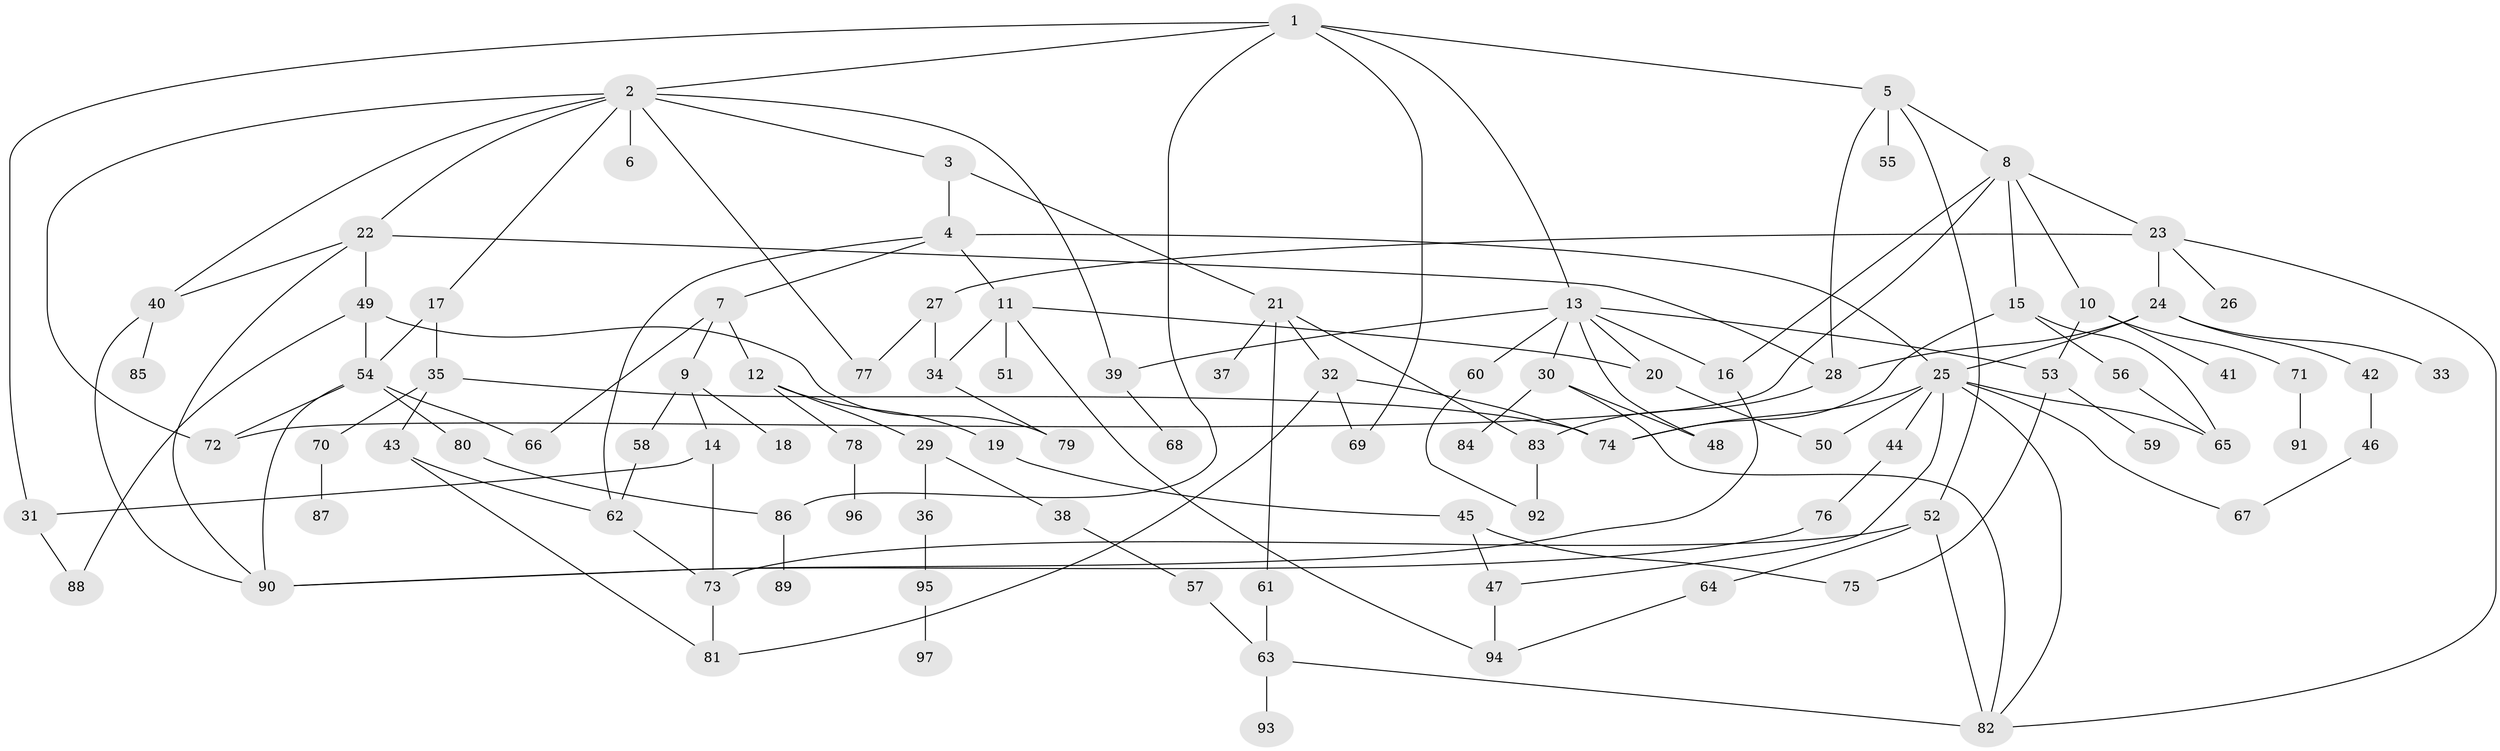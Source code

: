// Generated by graph-tools (version 1.1) at 2025/13/03/09/25 04:13:35]
// undirected, 97 vertices, 144 edges
graph export_dot {
graph [start="1"]
  node [color=gray90,style=filled];
  1;
  2;
  3;
  4;
  5;
  6;
  7;
  8;
  9;
  10;
  11;
  12;
  13;
  14;
  15;
  16;
  17;
  18;
  19;
  20;
  21;
  22;
  23;
  24;
  25;
  26;
  27;
  28;
  29;
  30;
  31;
  32;
  33;
  34;
  35;
  36;
  37;
  38;
  39;
  40;
  41;
  42;
  43;
  44;
  45;
  46;
  47;
  48;
  49;
  50;
  51;
  52;
  53;
  54;
  55;
  56;
  57;
  58;
  59;
  60;
  61;
  62;
  63;
  64;
  65;
  66;
  67;
  68;
  69;
  70;
  71;
  72;
  73;
  74;
  75;
  76;
  77;
  78;
  79;
  80;
  81;
  82;
  83;
  84;
  85;
  86;
  87;
  88;
  89;
  90;
  91;
  92;
  93;
  94;
  95;
  96;
  97;
  1 -- 2;
  1 -- 5;
  1 -- 13;
  1 -- 69;
  1 -- 86;
  1 -- 31;
  2 -- 3;
  2 -- 6;
  2 -- 17;
  2 -- 22;
  2 -- 39;
  2 -- 72;
  2 -- 77;
  2 -- 40;
  3 -- 4;
  3 -- 21;
  4 -- 7;
  4 -- 11;
  4 -- 25;
  4 -- 62;
  5 -- 8;
  5 -- 52;
  5 -- 55;
  5 -- 28;
  7 -- 9;
  7 -- 12;
  7 -- 66;
  8 -- 10;
  8 -- 15;
  8 -- 16;
  8 -- 23;
  8 -- 72;
  9 -- 14;
  9 -- 18;
  9 -- 58;
  10 -- 41;
  10 -- 71;
  10 -- 53;
  11 -- 34;
  11 -- 51;
  11 -- 20;
  11 -- 94;
  12 -- 19;
  12 -- 29;
  12 -- 78;
  13 -- 20;
  13 -- 30;
  13 -- 48;
  13 -- 53;
  13 -- 60;
  13 -- 16;
  13 -- 39;
  14 -- 31;
  14 -- 73;
  15 -- 56;
  15 -- 74;
  15 -- 65;
  16 -- 90;
  17 -- 35;
  17 -- 54;
  19 -- 45;
  20 -- 50;
  21 -- 32;
  21 -- 37;
  21 -- 61;
  21 -- 83;
  22 -- 28;
  22 -- 40;
  22 -- 49;
  22 -- 90;
  23 -- 24;
  23 -- 26;
  23 -- 27;
  23 -- 82;
  24 -- 33;
  24 -- 42;
  24 -- 28;
  24 -- 25;
  25 -- 44;
  25 -- 74;
  25 -- 50;
  25 -- 47;
  25 -- 67;
  25 -- 82;
  25 -- 65;
  27 -- 77;
  27 -- 34;
  28 -- 83;
  29 -- 36;
  29 -- 38;
  30 -- 84;
  30 -- 48;
  30 -- 82;
  31 -- 88;
  32 -- 74;
  32 -- 81;
  32 -- 69;
  34 -- 79;
  35 -- 43;
  35 -- 70;
  35 -- 74;
  36 -- 95;
  38 -- 57;
  39 -- 68;
  40 -- 85;
  40 -- 90;
  42 -- 46;
  43 -- 62;
  43 -- 81;
  44 -- 76;
  45 -- 47;
  45 -- 75;
  46 -- 67;
  47 -- 94;
  49 -- 54;
  49 -- 79;
  49 -- 88;
  52 -- 64;
  52 -- 73;
  52 -- 82;
  53 -- 59;
  53 -- 75;
  54 -- 80;
  54 -- 90;
  54 -- 66;
  54 -- 72;
  56 -- 65;
  57 -- 63;
  58 -- 62;
  60 -- 92;
  61 -- 63;
  62 -- 73;
  63 -- 93;
  63 -- 82;
  64 -- 94;
  70 -- 87;
  71 -- 91;
  73 -- 81;
  76 -- 90;
  78 -- 96;
  80 -- 86;
  83 -- 92;
  86 -- 89;
  95 -- 97;
}
